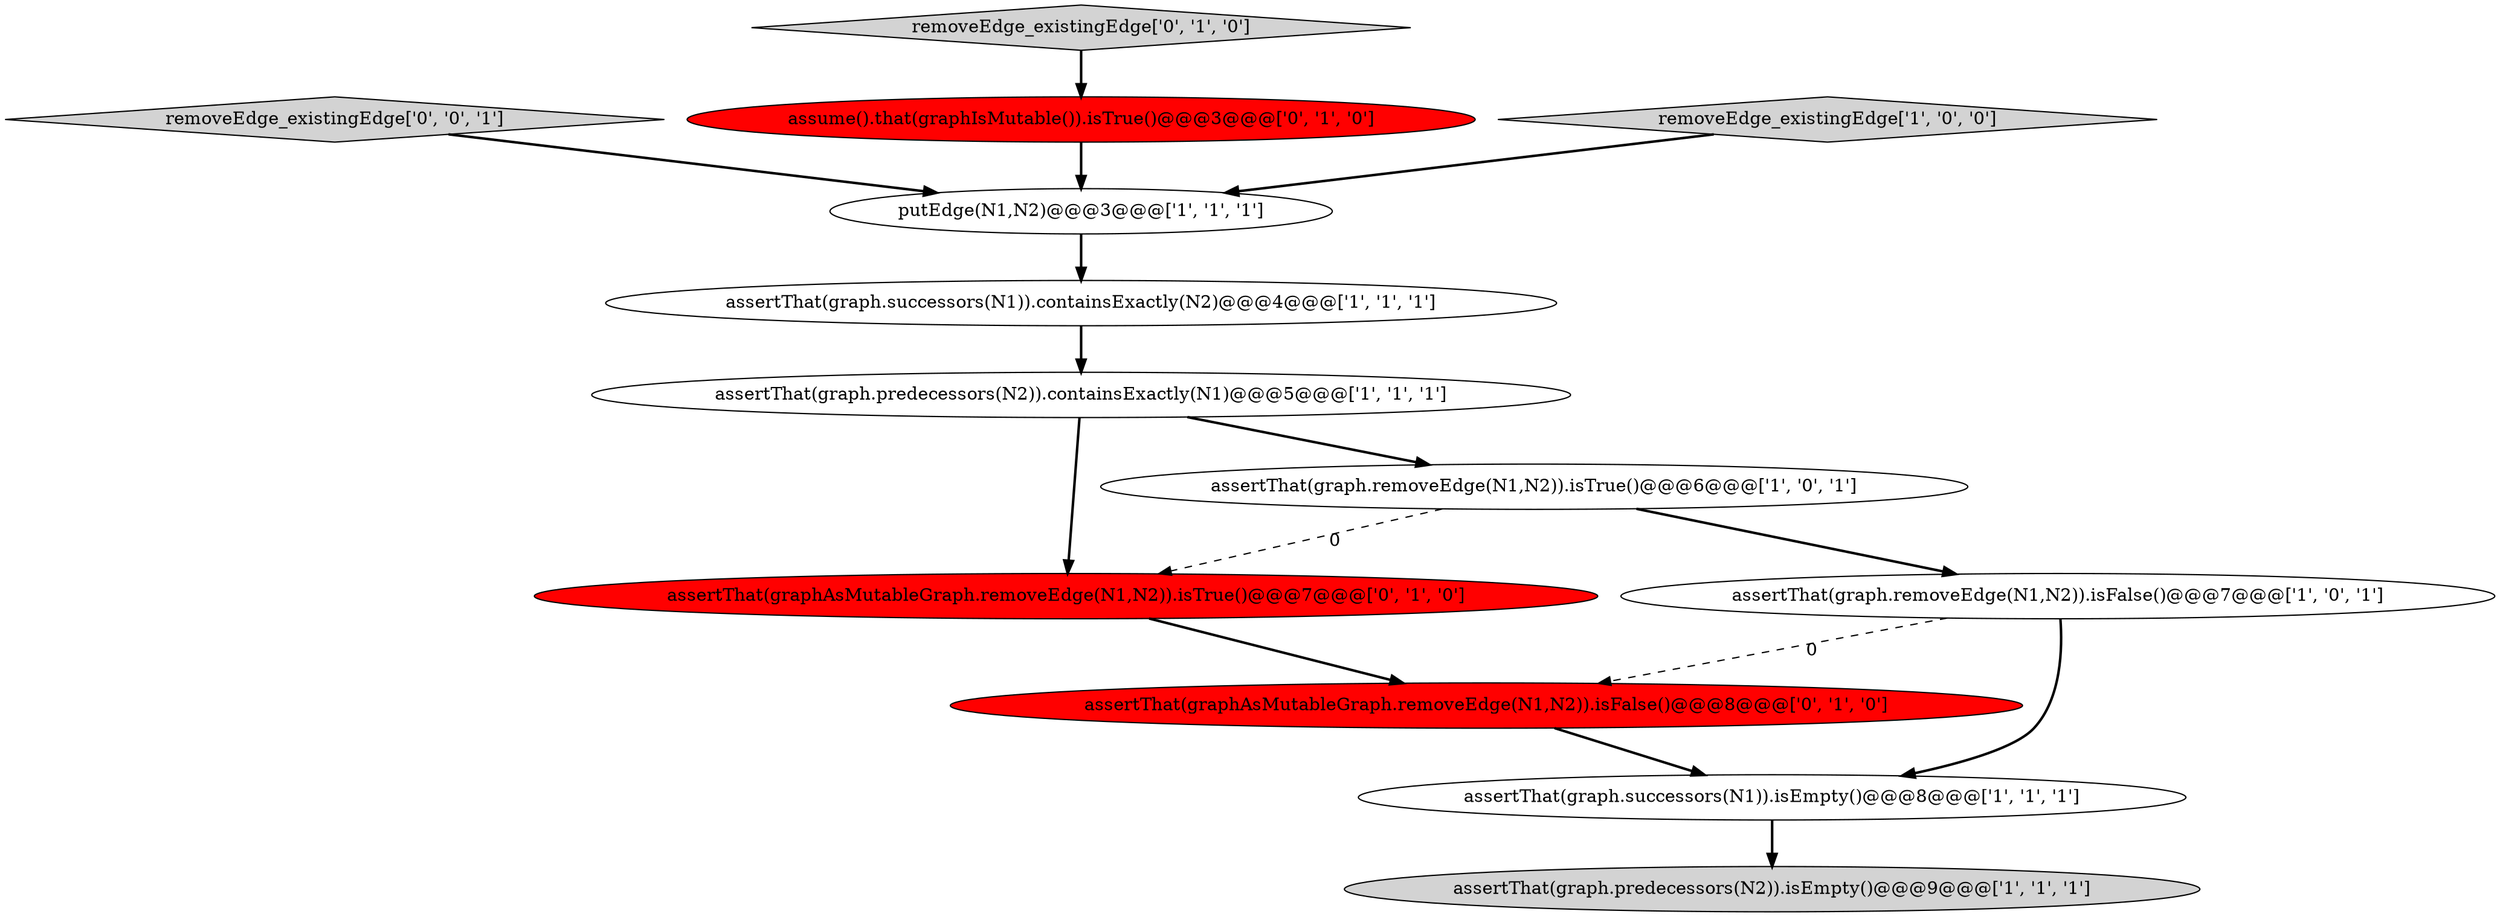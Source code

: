 digraph {
12 [style = filled, label = "removeEdge_existingEdge['0', '0', '1']", fillcolor = lightgray, shape = diamond image = "AAA0AAABBB3BBB"];
0 [style = filled, label = "putEdge(N1,N2)@@@3@@@['1', '1', '1']", fillcolor = white, shape = ellipse image = "AAA0AAABBB1BBB"];
11 [style = filled, label = "assertThat(graphAsMutableGraph.removeEdge(N1,N2)).isTrue()@@@7@@@['0', '1', '0']", fillcolor = red, shape = ellipse image = "AAA1AAABBB2BBB"];
5 [style = filled, label = "assertThat(graph.predecessors(N2)).containsExactly(N1)@@@5@@@['1', '1', '1']", fillcolor = white, shape = ellipse image = "AAA0AAABBB1BBB"];
6 [style = filled, label = "assertThat(graph.successors(N1)).isEmpty()@@@8@@@['1', '1', '1']", fillcolor = white, shape = ellipse image = "AAA0AAABBB1BBB"];
10 [style = filled, label = "assume().that(graphIsMutable()).isTrue()@@@3@@@['0', '1', '0']", fillcolor = red, shape = ellipse image = "AAA1AAABBB2BBB"];
8 [style = filled, label = "removeEdge_existingEdge['0', '1', '0']", fillcolor = lightgray, shape = diamond image = "AAA0AAABBB2BBB"];
7 [style = filled, label = "assertThat(graph.successors(N1)).containsExactly(N2)@@@4@@@['1', '1', '1']", fillcolor = white, shape = ellipse image = "AAA0AAABBB1BBB"];
3 [style = filled, label = "assertThat(graph.removeEdge(N1,N2)).isTrue()@@@6@@@['1', '0', '1']", fillcolor = white, shape = ellipse image = "AAA0AAABBB1BBB"];
9 [style = filled, label = "assertThat(graphAsMutableGraph.removeEdge(N1,N2)).isFalse()@@@8@@@['0', '1', '0']", fillcolor = red, shape = ellipse image = "AAA1AAABBB2BBB"];
2 [style = filled, label = "removeEdge_existingEdge['1', '0', '0']", fillcolor = lightgray, shape = diamond image = "AAA0AAABBB1BBB"];
1 [style = filled, label = "assertThat(graph.predecessors(N2)).isEmpty()@@@9@@@['1', '1', '1']", fillcolor = lightgray, shape = ellipse image = "AAA0AAABBB1BBB"];
4 [style = filled, label = "assertThat(graph.removeEdge(N1,N2)).isFalse()@@@7@@@['1', '0', '1']", fillcolor = white, shape = ellipse image = "AAA0AAABBB1BBB"];
5->3 [style = bold, label=""];
6->1 [style = bold, label=""];
8->10 [style = bold, label=""];
4->9 [style = dashed, label="0"];
7->5 [style = bold, label=""];
2->0 [style = bold, label=""];
5->11 [style = bold, label=""];
3->11 [style = dashed, label="0"];
11->9 [style = bold, label=""];
4->6 [style = bold, label=""];
3->4 [style = bold, label=""];
12->0 [style = bold, label=""];
10->0 [style = bold, label=""];
9->6 [style = bold, label=""];
0->7 [style = bold, label=""];
}
